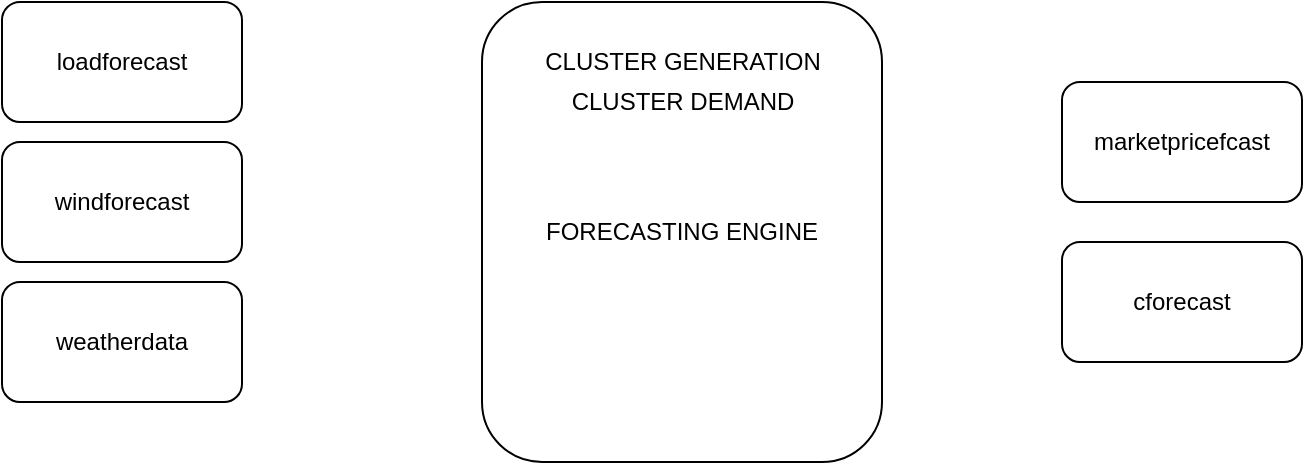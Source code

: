 <mxfile version="14.3.0" type="github"><diagram id="a-bHq1KkwQbsTztBTE07" name="Page-1"><mxGraphModel dx="868" dy="431" grid="1" gridSize="10" guides="1" tooltips="1" connect="1" arrows="1" fold="1" page="1" pageScale="1" pageWidth="827" pageHeight="1169" math="0" shadow="0"><root><mxCell id="0"/><mxCell id="1" parent="0"/><mxCell id="Kt-GRtBH2peXFJSDINZT-4" value="" style="group" parent="1" vertex="1" connectable="0"><mxGeometry x="290" y="100" width="200" height="230" as="geometry"/></mxCell><mxCell id="Kt-GRtBH2peXFJSDINZT-1" value="FORECASTING ENGINE" style="rounded=1;whiteSpace=wrap;html=1;direction=south;" parent="Kt-GRtBH2peXFJSDINZT-4" vertex="1"><mxGeometry width="200" height="230" as="geometry"/></mxCell><mxCell id="Kt-GRtBH2peXFJSDINZT-2" value="CLUSTER DEMAND" style="text;html=1;resizable=0;autosize=1;align=center;verticalAlign=middle;points=[];fillColor=none;strokeColor=none;rounded=0;" parent="Kt-GRtBH2peXFJSDINZT-4" vertex="1"><mxGeometry x="35" y="40" width="130" height="20" as="geometry"/></mxCell><mxCell id="Kt-GRtBH2peXFJSDINZT-3" value="CLUSTER GENERATION" style="text;html=1;resizable=0;autosize=1;align=center;verticalAlign=middle;points=[];fillColor=none;strokeColor=none;rounded=0;" parent="Kt-GRtBH2peXFJSDINZT-4" vertex="1"><mxGeometry x="25" y="20" width="150" height="20" as="geometry"/></mxCell><mxCell id="Kt-GRtBH2peXFJSDINZT-5" value="weatherdata" style="rounded=1;whiteSpace=wrap;html=1;" parent="1" vertex="1"><mxGeometry x="50" y="240" width="120" height="60" as="geometry"/></mxCell><mxCell id="Kt-GRtBH2peXFJSDINZT-6" value="loadforecast" style="rounded=1;whiteSpace=wrap;html=1;" parent="1" vertex="1"><mxGeometry x="50" y="100" width="120" height="60" as="geometry"/></mxCell><mxCell id="Kt-GRtBH2peXFJSDINZT-7" value="windforecast" style="rounded=1;whiteSpace=wrap;html=1;" parent="1" vertex="1"><mxGeometry x="50" y="170" width="120" height="60" as="geometry"/></mxCell><mxCell id="Kt-GRtBH2peXFJSDINZT-8" value="marketpricefcast" style="rounded=1;whiteSpace=wrap;html=1;" parent="1" vertex="1"><mxGeometry x="580" y="140" width="120" height="60" as="geometry"/></mxCell><mxCell id="Kt-GRtBH2peXFJSDINZT-9" value="cforecast" style="rounded=1;whiteSpace=wrap;html=1;" parent="1" vertex="1"><mxGeometry x="580" y="220" width="120" height="60" as="geometry"/></mxCell></root></mxGraphModel></diagram></mxfile>